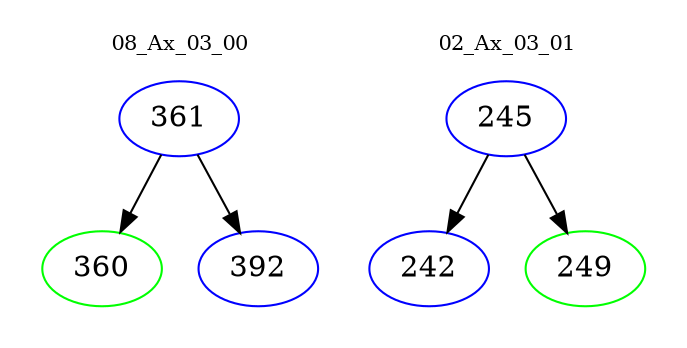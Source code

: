 digraph{
subgraph cluster_0 {
color = white
label = "08_Ax_03_00";
fontsize=10;
T0_361 [label="361", color="blue"]
T0_361 -> T0_360 [color="black"]
T0_360 [label="360", color="green"]
T0_361 -> T0_392 [color="black"]
T0_392 [label="392", color="blue"]
}
subgraph cluster_1 {
color = white
label = "02_Ax_03_01";
fontsize=10;
T1_245 [label="245", color="blue"]
T1_245 -> T1_242 [color="black"]
T1_242 [label="242", color="blue"]
T1_245 -> T1_249 [color="black"]
T1_249 [label="249", color="green"]
}
}
